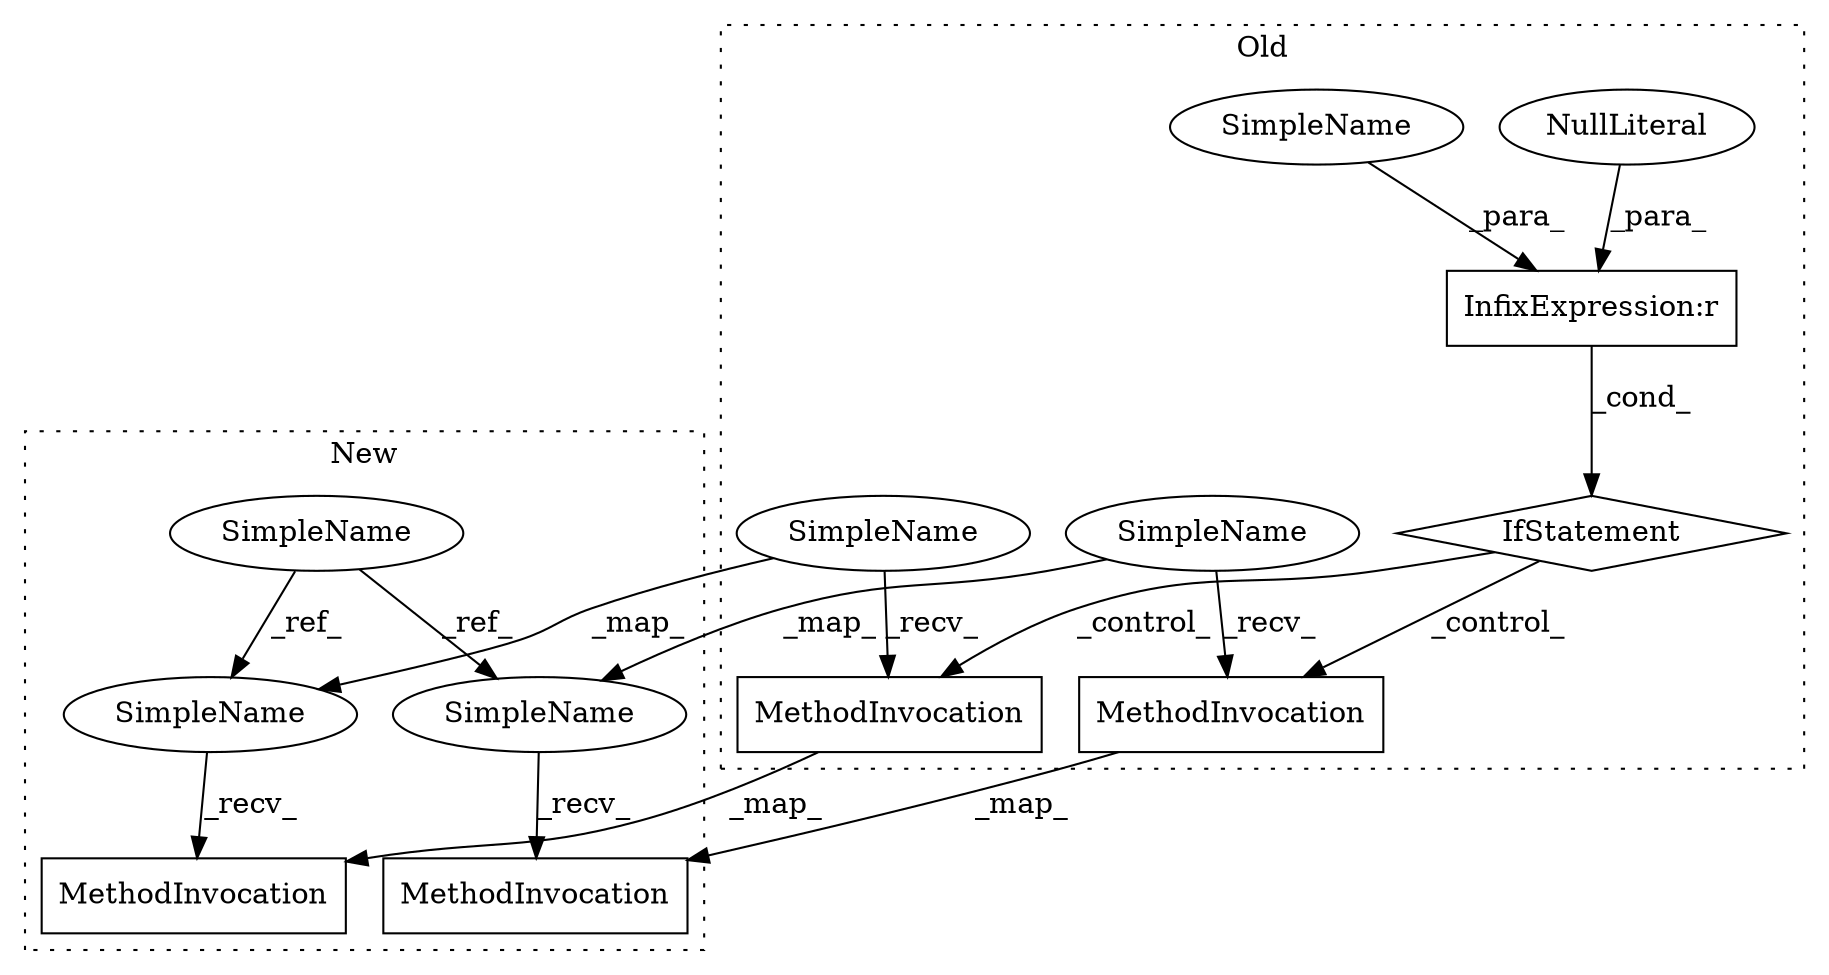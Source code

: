 digraph G {
subgraph cluster0 {
1 [label="IfStatement" a="25" s="10533,10555" l="4,2" shape="diamond"];
2 [label="MethodInvocation" a="32" s="10640,10684" l="12,1" shape="box"];
3 [label="MethodInvocation" a="32" s="10710,10752" l="12,1" shape="box"];
6 [label="NullLiteral" a="33" s="10551" l="4" shape="ellipse"];
7 [label="SimpleName" a="42" s="10537" l="10" shape="ellipse"];
9 [label="SimpleName" a="42" s="10699" l="10" shape="ellipse"];
11 [label="SimpleName" a="42" s="10629" l="10" shape="ellipse"];
13 [label="InfixExpression:r" a="27" s="10547" l="4" shape="box"];
label = "Old";
style="dotted";
}
subgraph cluster1 {
4 [label="MethodInvocation" a="32" s="11996,12040" l="12,1" shape="box"];
5 [label="MethodInvocation" a="32" s="12053,12095" l="12,1" shape="box"];
8 [label="SimpleName" a="42" s="12051" l="1" shape="ellipse"];
10 [label="SimpleName" a="42" s="11994" l="1" shape="ellipse"];
12 [label="SimpleName" a="42" s="11949" l="1" shape="ellipse"];
label = "New";
style="dotted";
}
1 -> 3 [label="_control_"];
1 -> 2 [label="_control_"];
2 -> 4 [label="_map_"];
3 -> 5 [label="_map_"];
6 -> 13 [label="_para_"];
7 -> 13 [label="_para_"];
8 -> 5 [label="_recv_"];
9 -> 8 [label="_map_"];
9 -> 3 [label="_recv_"];
10 -> 4 [label="_recv_"];
11 -> 10 [label="_map_"];
11 -> 2 [label="_recv_"];
12 -> 10 [label="_ref_"];
12 -> 8 [label="_ref_"];
13 -> 1 [label="_cond_"];
}